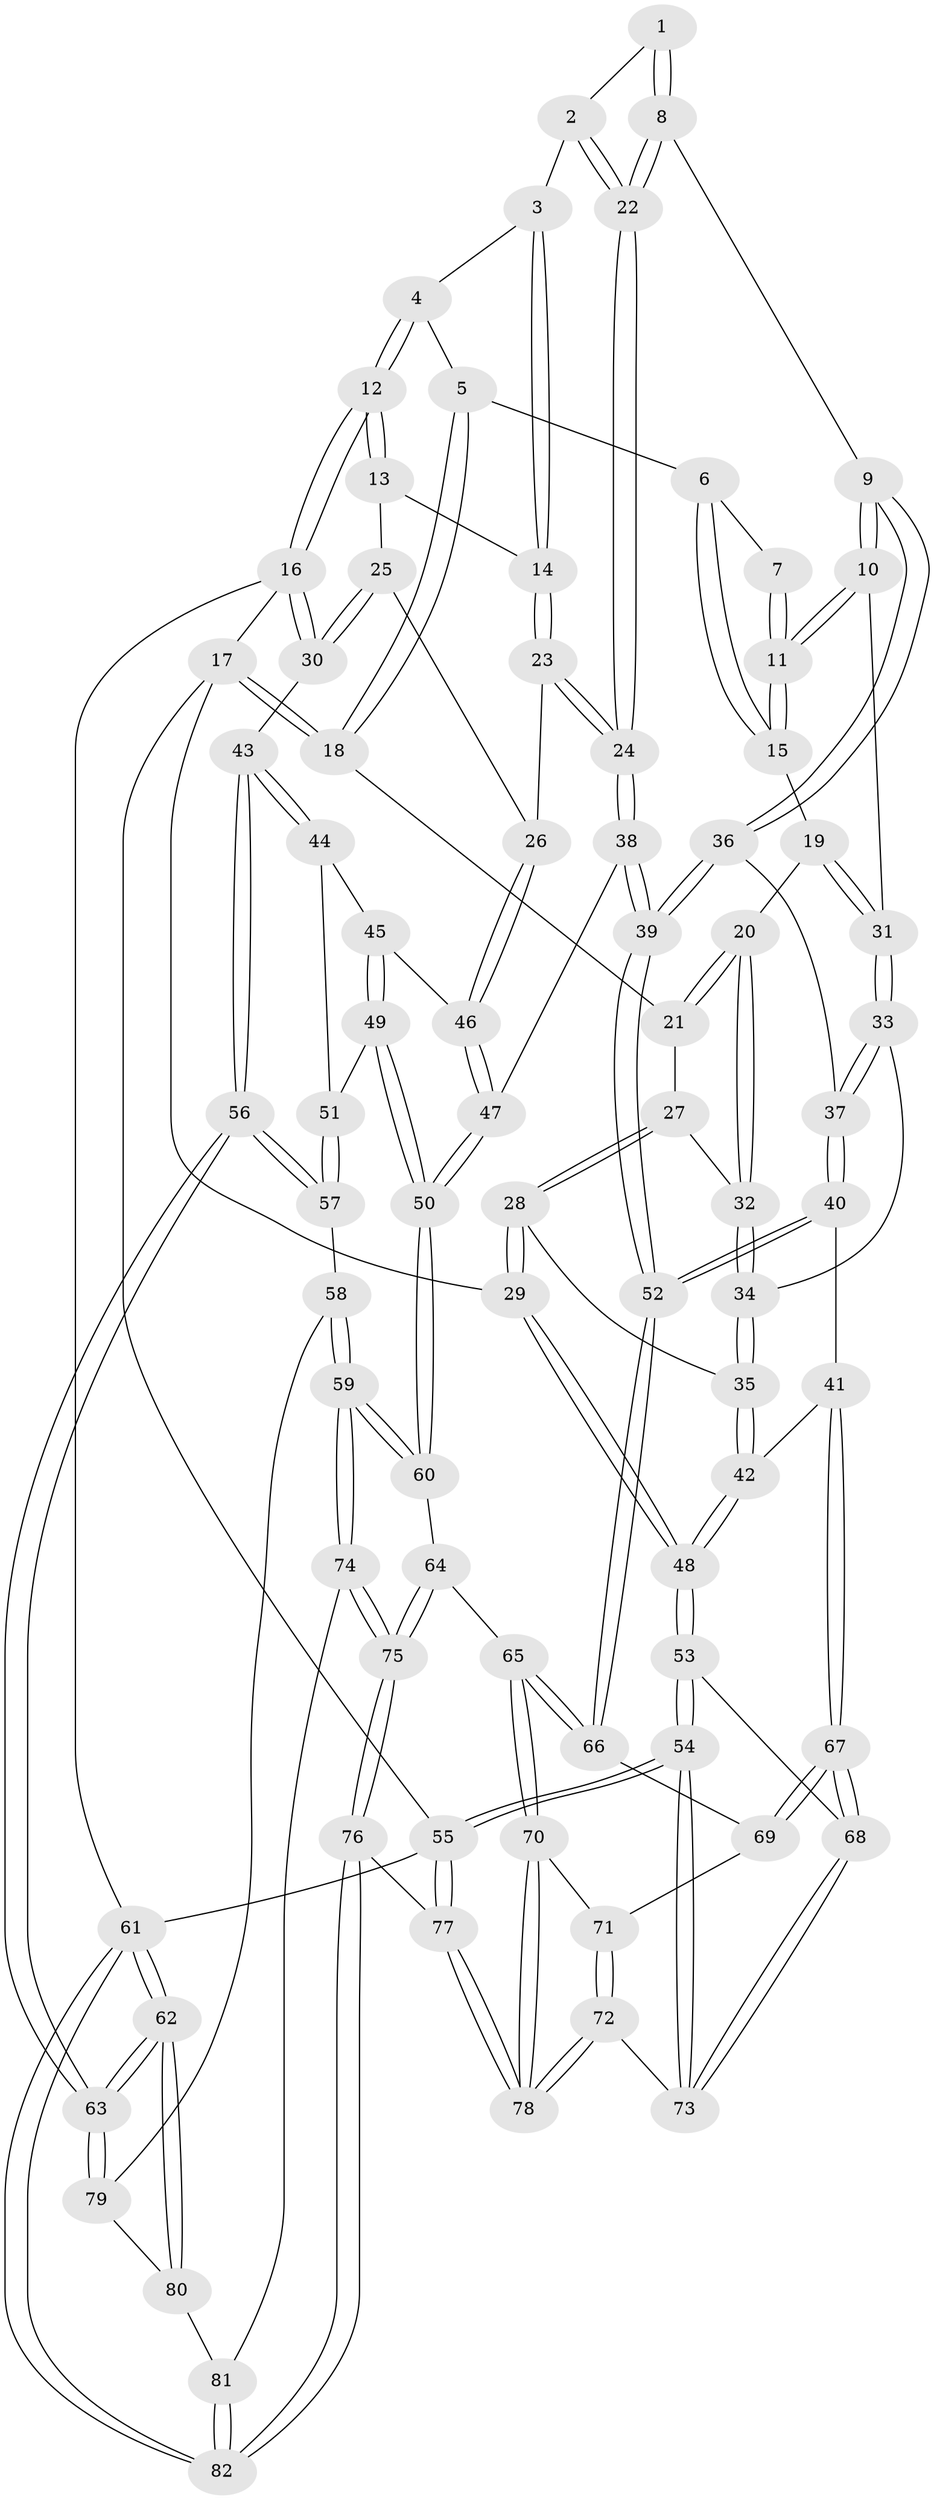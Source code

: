 // coarse degree distribution, {3: 0.10869565217391304, 4: 0.5652173913043478, 5: 0.1956521739130435, 6: 0.10869565217391304, 8: 0.021739130434782608}
// Generated by graph-tools (version 1.1) at 2025/52/02/27/25 19:52:36]
// undirected, 82 vertices, 202 edges
graph export_dot {
graph [start="1"]
  node [color=gray90,style=filled];
  1 [pos="+0.3892815233717014+0.07900737695787345"];
  2 [pos="+0.5583111841514604+0.09527312772295314"];
  3 [pos="+0.6700435217974681+0"];
  4 [pos="+0.6782129556989541+0"];
  5 [pos="+0.06485920369328531+0"];
  6 [pos="+0.23227723224680924+0"];
  7 [pos="+0.3374768537143184+0.053624848761105515"];
  8 [pos="+0.4464728274515732+0.28596336957367274"];
  9 [pos="+0.40637132793571407+0.29522942145143616"];
  10 [pos="+0.3801159348553585+0.2863386236769671"];
  11 [pos="+0.36294320458345736+0.2602049252240194"];
  12 [pos="+1+0"];
  13 [pos="+0.8303478986166022+0.14437939521528206"];
  14 [pos="+0.7619052536925501+0.12500072481244662"];
  15 [pos="+0.24912491317995464+0.17255852086985918"];
  16 [pos="+1+0"];
  17 [pos="+0+0"];
  18 [pos="+0+0"];
  19 [pos="+0.20995992317309226+0.2649988262980604"];
  20 [pos="+0.1934712789105687+0.2797713120273249"];
  21 [pos="+0+0"];
  22 [pos="+0.5165973362284672+0.29013423009874273"];
  23 [pos="+0.6862992823383275+0.318267942212794"];
  24 [pos="+0.6042633337236077+0.3723550073651545"];
  25 [pos="+0.9137203156231748+0.21698587242922912"];
  26 [pos="+0.8455331010713037+0.3540950855298401"];
  27 [pos="+0.10741219966361117+0.2904944255463876"];
  28 [pos="+0.04771252792172361+0.33194261888762444"];
  29 [pos="+0+0.3822559831229902"];
  30 [pos="+1+0.235754715039704"];
  31 [pos="+0.3674629410204611+0.2896481551936925"];
  32 [pos="+0.18370612948291953+0.29885769108859045"];
  33 [pos="+0.2503103355849135+0.3682187462117736"];
  34 [pos="+0.19506246664655466+0.3395784650546941"];
  35 [pos="+0.14461539256593806+0.4122406732828775"];
  36 [pos="+0.3896613807201457+0.3454151874574907"];
  37 [pos="+0.31598421665555404+0.5030179856792832"];
  38 [pos="+0.6028198699965633+0.4855196689960404"];
  39 [pos="+0.5020754176736344+0.5630743118018864"];
  40 [pos="+0.3163464121859813+0.5387220191977748"];
  41 [pos="+0.25470472356661616+0.5727819147920432"];
  42 [pos="+0.12675116430463956+0.4934042999560784"];
  43 [pos="+1+0.4119020055010083"];
  44 [pos="+1+0.4455804583847778"];
  45 [pos="+0.9291454211805433+0.421491189703736"];
  46 [pos="+0.8547587032110023+0.37248687868545055"];
  47 [pos="+0.736274651601681+0.5604400887225229"];
  48 [pos="+0+0.5225336681768039"];
  49 [pos="+0.7978932838969919+0.5661566313237759"];
  50 [pos="+0.742829725346369+0.5674838077014414"];
  51 [pos="+0.8972329075427543+0.5896454813302411"];
  52 [pos="+0.4882849722416899+0.5749446789547524"];
  53 [pos="+0+0.5662741949716126"];
  54 [pos="+0+1"];
  55 [pos="+0+1"];
  56 [pos="+1+0.6674865687369886"];
  57 [pos="+0.9438385971749901+0.6604031100897876"];
  58 [pos="+0.8668704460775936+0.7872423551789056"];
  59 [pos="+0.8343504396359525+0.7932563579798056"];
  60 [pos="+0.7433470057563852+0.6151408091620829"];
  61 [pos="+1+1"];
  62 [pos="+1+1"];
  63 [pos="+1+0.9190805622216142"];
  64 [pos="+0.6212801995596964+0.7704995697627228"];
  65 [pos="+0.5114536820637754+0.7585566111352565"];
  66 [pos="+0.4925263551902129+0.6302578805466795"];
  67 [pos="+0.21473496624026434+0.6932541136430003"];
  68 [pos="+0.17061816232610255+0.7263885667363484"];
  69 [pos="+0.2863608936576707+0.7398240953729175"];
  70 [pos="+0.45898645647772784+0.8342081238647653"];
  71 [pos="+0.3031888601981943+0.753675636569121"];
  72 [pos="+0.2683773730743332+0.9197761721852171"];
  73 [pos="+0.12733237060954983+0.8603488134212715"];
  74 [pos="+0.7702635607800448+0.8624413052894305"];
  75 [pos="+0.7502475617327685+0.8731188911135535"];
  76 [pos="+0.616420389136179+1"];
  77 [pos="+0.4702476455645513+1"];
  78 [pos="+0.4350203962628243+1"];
  79 [pos="+0.9511505609316367+0.8281006671181199"];
  80 [pos="+0.9098170983771359+0.9422373549177383"];
  81 [pos="+0.8851526918131906+0.9493234291906678"];
  82 [pos="+0.8683805581755073+1"];
  1 -- 2;
  1 -- 8;
  1 -- 8;
  2 -- 3;
  2 -- 22;
  2 -- 22;
  3 -- 4;
  3 -- 14;
  3 -- 14;
  4 -- 5;
  4 -- 12;
  4 -- 12;
  5 -- 6;
  5 -- 18;
  5 -- 18;
  6 -- 7;
  6 -- 15;
  6 -- 15;
  7 -- 11;
  7 -- 11;
  8 -- 9;
  8 -- 22;
  8 -- 22;
  9 -- 10;
  9 -- 10;
  9 -- 36;
  9 -- 36;
  10 -- 11;
  10 -- 11;
  10 -- 31;
  11 -- 15;
  11 -- 15;
  12 -- 13;
  12 -- 13;
  12 -- 16;
  12 -- 16;
  13 -- 14;
  13 -- 25;
  14 -- 23;
  14 -- 23;
  15 -- 19;
  16 -- 17;
  16 -- 30;
  16 -- 30;
  16 -- 61;
  17 -- 18;
  17 -- 18;
  17 -- 29;
  17 -- 55;
  18 -- 21;
  19 -- 20;
  19 -- 31;
  19 -- 31;
  20 -- 21;
  20 -- 21;
  20 -- 32;
  20 -- 32;
  21 -- 27;
  22 -- 24;
  22 -- 24;
  23 -- 24;
  23 -- 24;
  23 -- 26;
  24 -- 38;
  24 -- 38;
  25 -- 26;
  25 -- 30;
  25 -- 30;
  26 -- 46;
  26 -- 46;
  27 -- 28;
  27 -- 28;
  27 -- 32;
  28 -- 29;
  28 -- 29;
  28 -- 35;
  29 -- 48;
  29 -- 48;
  30 -- 43;
  31 -- 33;
  31 -- 33;
  32 -- 34;
  32 -- 34;
  33 -- 34;
  33 -- 37;
  33 -- 37;
  34 -- 35;
  34 -- 35;
  35 -- 42;
  35 -- 42;
  36 -- 37;
  36 -- 39;
  36 -- 39;
  37 -- 40;
  37 -- 40;
  38 -- 39;
  38 -- 39;
  38 -- 47;
  39 -- 52;
  39 -- 52;
  40 -- 41;
  40 -- 52;
  40 -- 52;
  41 -- 42;
  41 -- 67;
  41 -- 67;
  42 -- 48;
  42 -- 48;
  43 -- 44;
  43 -- 44;
  43 -- 56;
  43 -- 56;
  44 -- 45;
  44 -- 51;
  45 -- 46;
  45 -- 49;
  45 -- 49;
  46 -- 47;
  46 -- 47;
  47 -- 50;
  47 -- 50;
  48 -- 53;
  48 -- 53;
  49 -- 50;
  49 -- 50;
  49 -- 51;
  50 -- 60;
  50 -- 60;
  51 -- 57;
  51 -- 57;
  52 -- 66;
  52 -- 66;
  53 -- 54;
  53 -- 54;
  53 -- 68;
  54 -- 55;
  54 -- 55;
  54 -- 73;
  54 -- 73;
  55 -- 77;
  55 -- 77;
  55 -- 61;
  56 -- 57;
  56 -- 57;
  56 -- 63;
  56 -- 63;
  57 -- 58;
  58 -- 59;
  58 -- 59;
  58 -- 79;
  59 -- 60;
  59 -- 60;
  59 -- 74;
  59 -- 74;
  60 -- 64;
  61 -- 62;
  61 -- 62;
  61 -- 82;
  61 -- 82;
  62 -- 63;
  62 -- 63;
  62 -- 80;
  62 -- 80;
  63 -- 79;
  63 -- 79;
  64 -- 65;
  64 -- 75;
  64 -- 75;
  65 -- 66;
  65 -- 66;
  65 -- 70;
  65 -- 70;
  66 -- 69;
  67 -- 68;
  67 -- 68;
  67 -- 69;
  67 -- 69;
  68 -- 73;
  68 -- 73;
  69 -- 71;
  70 -- 71;
  70 -- 78;
  70 -- 78;
  71 -- 72;
  71 -- 72;
  72 -- 73;
  72 -- 78;
  72 -- 78;
  74 -- 75;
  74 -- 75;
  74 -- 81;
  75 -- 76;
  75 -- 76;
  76 -- 77;
  76 -- 82;
  76 -- 82;
  77 -- 78;
  77 -- 78;
  79 -- 80;
  80 -- 81;
  81 -- 82;
  81 -- 82;
}
